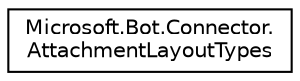 digraph "Graphical Class Hierarchy"
{
  edge [fontname="Helvetica",fontsize="10",labelfontname="Helvetica",labelfontsize="10"];
  node [fontname="Helvetica",fontsize="10",shape=record];
  rankdir="LR";
  Node1 [label="Microsoft.Bot.Connector.\lAttachmentLayoutTypes",height=0.2,width=0.4,color="black", fillcolor="white", style="filled",URL="$d7/d87/class_microsoft_1_1_bot_1_1_connector_1_1_attachment_layout_types.html"];
}
